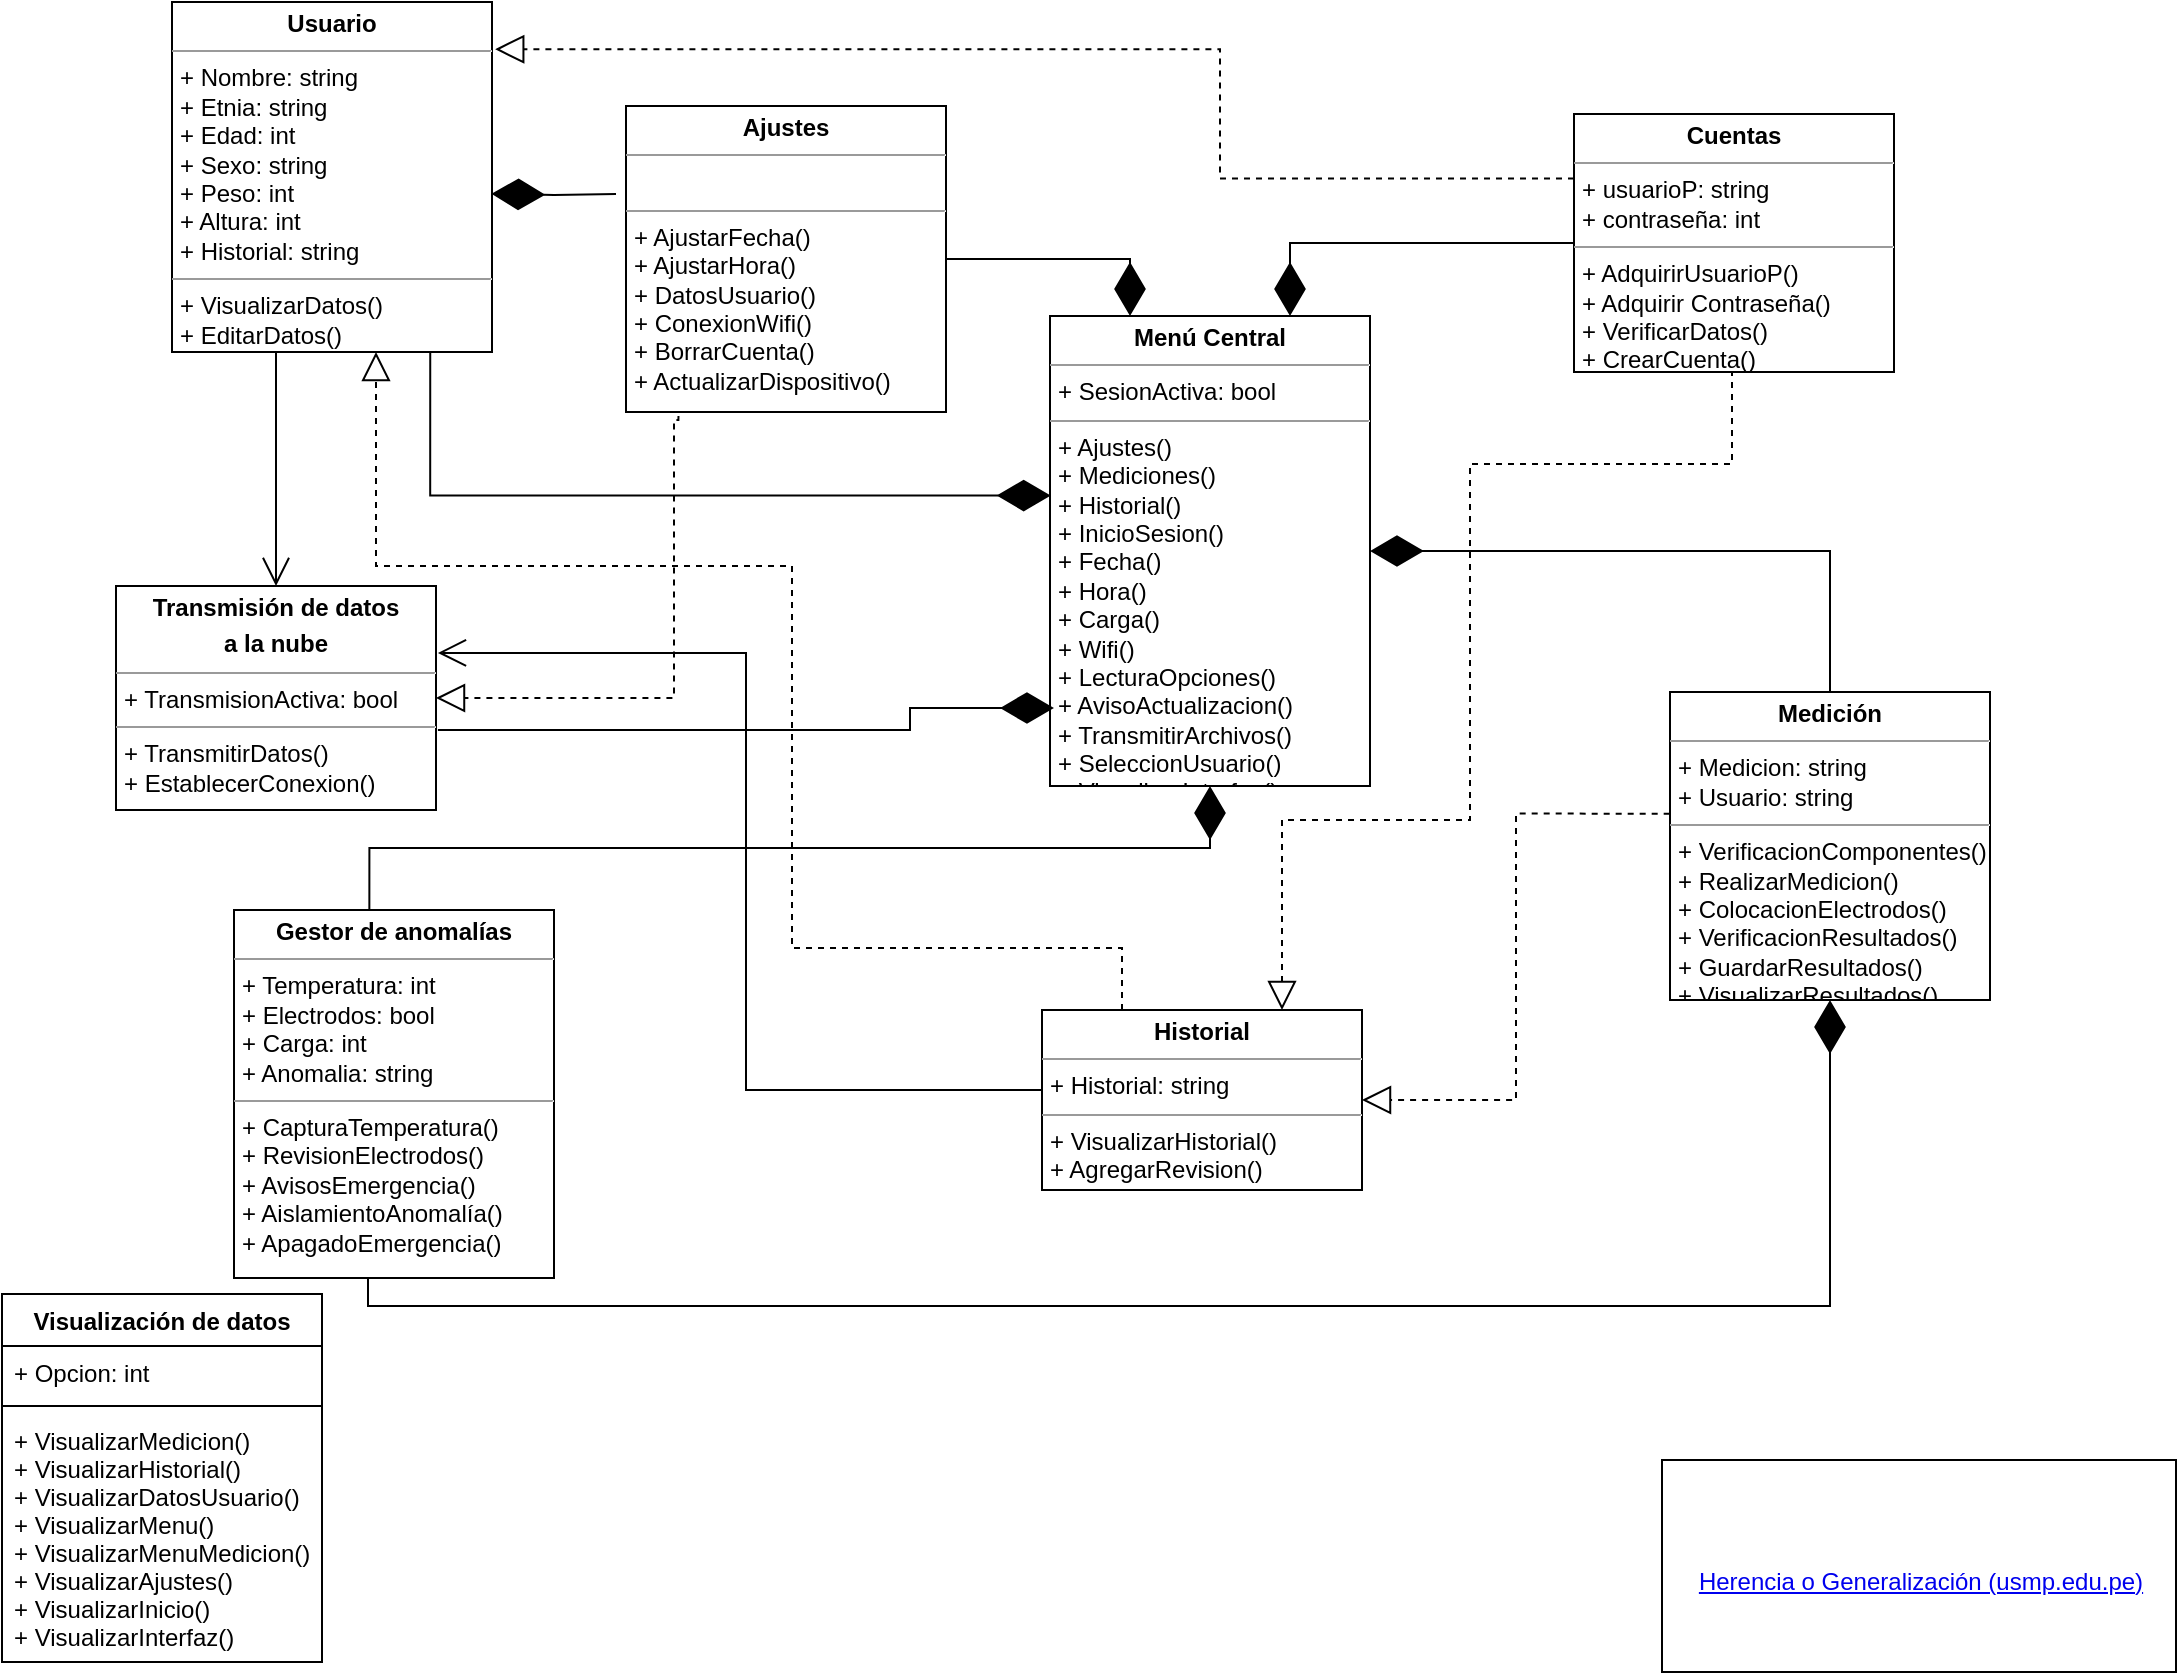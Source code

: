 <mxfile version="15.4.3" type="github">
  <diagram id="XaWv4jqbw5jjv5fujQdN" name="Page-1">
    <mxGraphModel dx="1363" dy="757" grid="0" gridSize="10" guides="1" tooltips="1" connect="1" arrows="1" fold="1" page="1" pageScale="1" pageWidth="1100" pageHeight="850" math="0" shadow="0">
      <root>
        <mxCell id="0" />
        <mxCell id="1" parent="0" />
        <mxCell id="rATwCFPgNsltQCPlsfDQ-27" value="&lt;p style=&quot;margin: 0px ; margin-top: 4px ; text-align: center&quot;&gt;&lt;b&gt;Menú Central&lt;/b&gt;&lt;/p&gt;&lt;hr size=&quot;1&quot;&gt;&lt;p style=&quot;margin: 0px ; margin-left: 4px&quot;&gt;+ SesionActiva: bool&lt;/p&gt;&lt;hr size=&quot;1&quot;&gt;&lt;p style=&quot;margin: 0px ; margin-left: 4px&quot;&gt;+ Ajustes()&lt;/p&gt;&lt;p style=&quot;margin: 0px ; margin-left: 4px&quot;&gt;+ Mediciones()&lt;/p&gt;&lt;p style=&quot;margin: 0px ; margin-left: 4px&quot;&gt;+ Historial()&lt;/p&gt;&lt;p style=&quot;margin: 0px ; margin-left: 4px&quot;&gt;+ InicioSesion()&lt;/p&gt;&lt;p style=&quot;margin: 0px ; margin-left: 4px&quot;&gt;+ Fecha()&lt;/p&gt;&lt;p style=&quot;margin: 0px ; margin-left: 4px&quot;&gt;+ Hora()&lt;/p&gt;&lt;p style=&quot;margin: 0px ; margin-left: 4px&quot;&gt;+ Carga()&lt;/p&gt;&lt;p style=&quot;margin: 0px ; margin-left: 4px&quot;&gt;+ Wifi()&lt;/p&gt;&lt;p style=&quot;margin: 0px ; margin-left: 4px&quot;&gt;+ LecturaOpciones()&lt;/p&gt;&lt;p style=&quot;margin: 0px ; margin-left: 4px&quot;&gt;+ AvisoActualizacion()&lt;/p&gt;&lt;p style=&quot;margin: 0px ; margin-left: 4px&quot;&gt;+ TransmitirArchivos()&lt;/p&gt;&lt;p style=&quot;margin: 0px ; margin-left: 4px&quot;&gt;+ SeleccionUsuario()&lt;/p&gt;&lt;p style=&quot;margin: 0px ; margin-left: 4px&quot;&gt;+ VisualizarInterfaz()&lt;/p&gt;" style="verticalAlign=top;align=left;overflow=fill;fontSize=12;fontFamily=Helvetica;html=1;" parent="1" vertex="1">
          <mxGeometry x="537" y="172" width="160" height="235" as="geometry" />
        </mxCell>
        <mxCell id="FQU3taOWmxpRIaGkPZAU-1" value="&lt;p style=&quot;margin: 0px ; margin-top: 4px ; text-align: center&quot;&gt;&lt;b&gt;Medición&lt;/b&gt;&lt;/p&gt;&lt;hr size=&quot;1&quot;&gt;&lt;p style=&quot;margin: 0px ; margin-left: 4px&quot;&gt;+ Medicion: string&lt;/p&gt;&lt;p style=&quot;margin: 0px ; margin-left: 4px&quot;&gt;+ Usuario: string&lt;/p&gt;&lt;hr size=&quot;1&quot;&gt;&lt;p style=&quot;margin: 0px ; margin-left: 4px&quot;&gt;+ VerificacionComponentes()&lt;/p&gt;&lt;p style=&quot;margin: 0px ; margin-left: 4px&quot;&gt;+ RealizarMedicion()&lt;/p&gt;&lt;p style=&quot;margin: 0px ; margin-left: 4px&quot;&gt;+ ColocacionElectrodos()&lt;/p&gt;&lt;p style=&quot;margin: 0px ; margin-left: 4px&quot;&gt;+ VerificacionResultados()&lt;/p&gt;&lt;p style=&quot;margin: 0px ; margin-left: 4px&quot;&gt;+ GuardarResultados()&lt;/p&gt;&lt;p style=&quot;margin: 0px ; margin-left: 4px&quot;&gt;+ VisualizarResultados()&lt;/p&gt;" style="verticalAlign=top;align=left;overflow=fill;fontSize=12;fontFamily=Helvetica;html=1;" parent="1" vertex="1">
          <mxGeometry x="847" y="360" width="160" height="154" as="geometry" />
        </mxCell>
        <mxCell id="FQU3taOWmxpRIaGkPZAU-2" value="&lt;p style=&quot;margin: 0px ; margin-top: 4px ; text-align: center&quot;&gt;&lt;b&gt;Cuentas&lt;/b&gt;&lt;/p&gt;&lt;hr size=&quot;1&quot;&gt;&lt;p style=&quot;margin: 0px ; margin-left: 4px&quot;&gt;+ usuarioP: string&lt;/p&gt;&lt;p style=&quot;margin: 0px ; margin-left: 4px&quot;&gt;+ contraseña: int&lt;/p&gt;&lt;hr size=&quot;1&quot;&gt;&lt;p style=&quot;margin: 0px ; margin-left: 4px&quot;&gt;+ AdquirirUsuarioP()&lt;/p&gt;&lt;p style=&quot;margin: 0px ; margin-left: 4px&quot;&gt;+ Adquirir Contraseña()&lt;/p&gt;&lt;p style=&quot;margin: 0px ; margin-left: 4px&quot;&gt;+ VerificarDatos()&lt;/p&gt;&lt;p style=&quot;margin: 0px ; margin-left: 4px&quot;&gt;+ CrearCuenta()&lt;/p&gt;" style="verticalAlign=top;align=left;overflow=fill;fontSize=12;fontFamily=Helvetica;html=1;" parent="1" vertex="1">
          <mxGeometry x="799" y="71" width="160" height="129" as="geometry" />
        </mxCell>
        <mxCell id="FQU3taOWmxpRIaGkPZAU-5" value="&lt;p style=&quot;margin: 0px ; margin-top: 4px ; text-align: center&quot;&gt;&lt;b&gt;Ajustes&lt;/b&gt;&lt;/p&gt;&lt;hr size=&quot;1&quot;&gt;&lt;p style=&quot;margin: 0px ; margin-left: 4px&quot;&gt;&lt;br&gt;&lt;/p&gt;&lt;hr size=&quot;1&quot;&gt;&lt;p style=&quot;margin: 0px ; margin-left: 4px&quot;&gt;+ AjustarFecha()&lt;/p&gt;&lt;p style=&quot;margin: 0px ; margin-left: 4px&quot;&gt;+ AjustarHora()&lt;/p&gt;&lt;p style=&quot;margin: 0px ; margin-left: 4px&quot;&gt;+ DatosUsuario()&lt;/p&gt;&lt;p style=&quot;margin: 0px ; margin-left: 4px&quot;&gt;+ ConexionWifi()&lt;/p&gt;&lt;p style=&quot;margin: 0px ; margin-left: 4px&quot;&gt;+ BorrarCuenta()&lt;/p&gt;&lt;p style=&quot;margin: 0px ; margin-left: 4px&quot;&gt;+ ActualizarDispositivo()&lt;/p&gt;" style="verticalAlign=top;align=left;overflow=fill;fontSize=12;fontFamily=Helvetica;html=1;" parent="1" vertex="1">
          <mxGeometry x="325" y="67" width="160" height="153" as="geometry" />
        </mxCell>
        <mxCell id="FQU3taOWmxpRIaGkPZAU-7" value="&lt;p style=&quot;margin: 0px ; margin-top: 4px ; text-align: center&quot;&gt;&lt;b&gt;Usuario&lt;/b&gt;&lt;/p&gt;&lt;hr size=&quot;1&quot;&gt;&lt;p style=&quot;margin: 0px ; margin-left: 4px&quot;&gt;+ Nombre: string&lt;/p&gt;&lt;p style=&quot;margin: 0px ; margin-left: 4px&quot;&gt;+ Etnia: string&lt;/p&gt;&lt;p style=&quot;margin: 0px ; margin-left: 4px&quot;&gt;+ Edad: int&lt;/p&gt;&lt;p style=&quot;margin: 0px ; margin-left: 4px&quot;&gt;+ Sexo: string&lt;/p&gt;&lt;p style=&quot;margin: 0px ; margin-left: 4px&quot;&gt;+ Peso: int&lt;/p&gt;&lt;p style=&quot;margin: 0px ; margin-left: 4px&quot;&gt;+ Altura: int&lt;/p&gt;&lt;p style=&quot;margin: 0px ; margin-left: 4px&quot;&gt;+ Historial: string&lt;/p&gt;&lt;hr size=&quot;1&quot;&gt;&lt;p style=&quot;margin: 0px ; margin-left: 4px&quot;&gt;+ VisualizarDatos()&lt;br&gt;&lt;/p&gt;&lt;p style=&quot;margin: 0px ; margin-left: 4px&quot;&gt;+ EditarDatos()&lt;/p&gt;&lt;p style=&quot;margin: 0px ; margin-left: 4px&quot;&gt;&lt;br&gt;&lt;/p&gt;" style="verticalAlign=top;align=left;overflow=fill;fontSize=12;fontFamily=Helvetica;html=1;" parent="1" vertex="1">
          <mxGeometry x="98" y="15" width="160" height="175" as="geometry" />
        </mxCell>
        <mxCell id="UsCl_k0fAf9GDx7QErYr-1" value="&lt;p style=&quot;margin: 0px ; margin-top: 4px ; text-align: center&quot;&gt;&lt;b&gt;Historial&lt;/b&gt;&lt;/p&gt;&lt;hr size=&quot;1&quot;&gt;&lt;p style=&quot;margin: 0px ; margin-left: 4px&quot;&gt;+ Historial: string&lt;/p&gt;&lt;hr size=&quot;1&quot;&gt;&lt;p style=&quot;margin: 0px ; margin-left: 4px&quot;&gt;+ VisualizarHistorial()&lt;/p&gt;&lt;p style=&quot;margin: 0px ; margin-left: 4px&quot;&gt;+ AgregarRevision()&lt;/p&gt;" style="verticalAlign=top;align=left;overflow=fill;fontSize=12;fontFamily=Helvetica;html=1;" parent="1" vertex="1">
          <mxGeometry x="533" y="519" width="160" height="90" as="geometry" />
        </mxCell>
        <mxCell id="UsCl_k0fAf9GDx7QErYr-2" value="" style="endArrow=block;dashed=1;endFill=0;endSize=12;html=1;rounded=0;edgeStyle=orthogonalEdgeStyle;exitX=-0.001;exitY=0.395;exitDx=0;exitDy=0;entryX=1;entryY=0.5;entryDx=0;entryDy=0;exitPerimeter=0;" parent="1" source="FQU3taOWmxpRIaGkPZAU-1" target="UsCl_k0fAf9GDx7QErYr-1" edge="1">
          <mxGeometry width="160" relative="1" as="geometry">
            <mxPoint x="870" y="467" as="sourcePoint" />
            <mxPoint x="1030" y="467" as="targetPoint" />
          </mxGeometry>
        </mxCell>
        <mxCell id="UsCl_k0fAf9GDx7QErYr-3" value="&lt;p style=&quot;margin: 0px ; margin-top: 4px ; text-align: center&quot;&gt;&lt;b&gt;Gestor de anomalías&lt;/b&gt;&lt;/p&gt;&lt;hr size=&quot;1&quot;&gt;&lt;p style=&quot;margin: 0px ; margin-left: 4px&quot;&gt;+ Temperatura: int&lt;/p&gt;&lt;p style=&quot;margin: 0px ; margin-left: 4px&quot;&gt;+ Electrodos: bool&lt;/p&gt;&lt;p style=&quot;margin: 0px ; margin-left: 4px&quot;&gt;+ Carga: int&lt;/p&gt;&lt;p style=&quot;margin: 0px ; margin-left: 4px&quot;&gt;+ Anomalia: string&lt;/p&gt;&lt;hr size=&quot;1&quot;&gt;&lt;p style=&quot;margin: 0px ; margin-left: 4px&quot;&gt;+ CapturaTemperatura()&lt;/p&gt;&lt;p style=&quot;margin: 0px ; margin-left: 4px&quot;&gt;+ RevisionElectrodos()&lt;/p&gt;&lt;p style=&quot;margin: 0px ; margin-left: 4px&quot;&gt;&lt;span&gt;+ AvisosEmergencia()&lt;/span&gt;&lt;/p&gt;&lt;p style=&quot;margin: 0px ; margin-left: 4px&quot;&gt;&lt;span&gt;+ AislamientoAnomalía()&lt;/span&gt;&lt;/p&gt;&lt;p style=&quot;margin: 0px ; margin-left: 4px&quot;&gt;&lt;span&gt;+ ApagadoEmergencia()&lt;/span&gt;&lt;/p&gt;" style="verticalAlign=top;align=left;overflow=fill;fontSize=12;fontFamily=Helvetica;html=1;" parent="1" vertex="1">
          <mxGeometry x="129" y="469" width="160" height="184" as="geometry" />
        </mxCell>
        <mxCell id="UsCl_k0fAf9GDx7QErYr-5" value="&lt;p style=&quot;margin: 0px ; margin-top: 4px ; text-align: center&quot;&gt;&lt;b&gt;Transmisión de datos&lt;/b&gt;&lt;/p&gt;&lt;p style=&quot;margin: 0px ; margin-top: 4px ; text-align: center&quot;&gt;&lt;b&gt;a la nube&lt;/b&gt;&lt;/p&gt;&lt;hr size=&quot;1&quot;&gt;&lt;p style=&quot;margin: 0px ; margin-left: 4px&quot;&gt;+ TransmisionActiva: bool&lt;/p&gt;&lt;hr size=&quot;1&quot;&gt;&lt;p style=&quot;margin: 0px ; margin-left: 4px&quot;&gt;+ TransmitirDatos()&lt;/p&gt;&lt;p style=&quot;margin: 0px ; margin-left: 4px&quot;&gt;+ EstablecerConexion()&lt;/p&gt;" style="verticalAlign=top;align=left;overflow=fill;fontSize=12;fontFamily=Helvetica;html=1;" parent="1" vertex="1">
          <mxGeometry x="70" y="307" width="160" height="112" as="geometry" />
        </mxCell>
        <mxCell id="UsCl_k0fAf9GDx7QErYr-7" value="&lt;br&gt;&lt;a href=&quot;https://www.usmp.edu.pe/publicaciones/boletin/fia/info67/UML.pdf&quot;&gt;Herencia o Generalización (usmp.edu.pe)&lt;/a&gt;" style="html=1;" parent="1" vertex="1">
          <mxGeometry x="843" y="744" width="257" height="106" as="geometry" />
        </mxCell>
        <mxCell id="UsCl_k0fAf9GDx7QErYr-11" value="" style="endArrow=open;endFill=1;endSize=12;html=1;rounded=0;edgeStyle=orthogonalEdgeStyle;entryX=0.5;entryY=0;entryDx=0;entryDy=0;" parent="1" target="UsCl_k0fAf9GDx7QErYr-5" edge="1">
          <mxGeometry width="160" relative="1" as="geometry">
            <mxPoint x="150" y="190" as="sourcePoint" />
            <mxPoint x="374" y="348" as="targetPoint" />
            <Array as="points">
              <mxPoint x="150" y="190" />
            </Array>
          </mxGeometry>
        </mxCell>
        <mxCell id="UsCl_k0fAf9GDx7QErYr-12" value="" style="endArrow=diamondThin;endFill=1;endSize=24;html=1;rounded=0;edgeStyle=orthogonalEdgeStyle;entryX=0.75;entryY=0;entryDx=0;entryDy=0;exitX=0;exitY=0.5;exitDx=0;exitDy=0;" parent="1" source="FQU3taOWmxpRIaGkPZAU-2" target="rATwCFPgNsltQCPlsfDQ-27" edge="1">
          <mxGeometry width="160" relative="1" as="geometry">
            <mxPoint x="460" y="109" as="sourcePoint" />
            <mxPoint x="620" y="109" as="targetPoint" />
          </mxGeometry>
        </mxCell>
        <mxCell id="UsCl_k0fAf9GDx7QErYr-13" value="" style="endArrow=open;endFill=1;endSize=12;html=1;rounded=0;edgeStyle=orthogonalEdgeStyle;exitX=0;exitY=0.5;exitDx=0;exitDy=0;entryX=1.006;entryY=0.299;entryDx=0;entryDy=0;entryPerimeter=0;" parent="1" source="UsCl_k0fAf9GDx7QErYr-1" target="UsCl_k0fAf9GDx7QErYr-5" edge="1">
          <mxGeometry width="160" relative="1" as="geometry">
            <mxPoint x="418" y="461" as="sourcePoint" />
            <mxPoint x="258" y="341" as="targetPoint" />
            <Array as="points">
              <mxPoint x="533" y="559" />
              <mxPoint x="385" y="559" />
              <mxPoint x="385" y="341" />
            </Array>
          </mxGeometry>
        </mxCell>
        <mxCell id="UsCl_k0fAf9GDx7QErYr-14" value="" style="endArrow=diamondThin;endFill=1;endSize=24;html=1;rounded=0;edgeStyle=orthogonalEdgeStyle;exitX=0.5;exitY=0;exitDx=0;exitDy=0;entryX=1;entryY=0.5;entryDx=0;entryDy=0;" parent="1" source="FQU3taOWmxpRIaGkPZAU-1" target="rATwCFPgNsltQCPlsfDQ-27" edge="1">
          <mxGeometry width="160" relative="1" as="geometry">
            <mxPoint x="792" y="271" as="sourcePoint" />
            <mxPoint x="952" y="271" as="targetPoint" />
          </mxGeometry>
        </mxCell>
        <mxCell id="UsCl_k0fAf9GDx7QErYr-15" value="" style="endArrow=diamondThin;endFill=1;endSize=24;html=1;rounded=0;edgeStyle=orthogonalEdgeStyle;exitX=1;exitY=0.5;exitDx=0;exitDy=0;entryX=0.25;entryY=0;entryDx=0;entryDy=0;" parent="1" source="FQU3taOWmxpRIaGkPZAU-5" target="rATwCFPgNsltQCPlsfDQ-27" edge="1">
          <mxGeometry width="160" relative="1" as="geometry">
            <mxPoint x="504" y="121" as="sourcePoint" />
            <mxPoint x="664" y="121" as="targetPoint" />
          </mxGeometry>
        </mxCell>
        <mxCell id="UsCl_k0fAf9GDx7QErYr-16" value="" style="endArrow=block;dashed=1;endFill=0;endSize=12;html=1;rounded=0;edgeStyle=orthogonalEdgeStyle;exitX=0.25;exitY=0;exitDx=0;exitDy=0;" parent="1" source="UsCl_k0fAf9GDx7QErYr-1" edge="1">
          <mxGeometry width="160" relative="1" as="geometry">
            <mxPoint x="427" y="451" as="sourcePoint" />
            <mxPoint x="200" y="190" as="targetPoint" />
            <Array as="points">
              <mxPoint x="573" y="488" />
              <mxPoint x="408" y="488" />
              <mxPoint x="408" y="297" />
              <mxPoint x="200" y="297" />
              <mxPoint x="200" y="190" />
            </Array>
          </mxGeometry>
        </mxCell>
        <mxCell id="UsCl_k0fAf9GDx7QErYr-17" value="" style="endArrow=diamondThin;endFill=1;endSize=24;html=1;rounded=0;edgeStyle=orthogonalEdgeStyle;entryX=0.998;entryY=0.548;entryDx=0;entryDy=0;entryPerimeter=0;" parent="1" target="FQU3taOWmxpRIaGkPZAU-7" edge="1">
          <mxGeometry width="160" relative="1" as="geometry">
            <mxPoint x="320" y="111" as="sourcePoint" />
            <mxPoint x="455" y="232" as="targetPoint" />
          </mxGeometry>
        </mxCell>
        <mxCell id="UsCl_k0fAf9GDx7QErYr-18" value="" style="endArrow=diamondThin;endFill=1;endSize=24;html=1;rounded=0;edgeStyle=orthogonalEdgeStyle;exitX=0.423;exitY=0.001;exitDx=0;exitDy=0;exitPerimeter=0;" parent="1" source="UsCl_k0fAf9GDx7QErYr-3" target="rATwCFPgNsltQCPlsfDQ-27" edge="1">
          <mxGeometry width="160" relative="1" as="geometry">
            <mxPoint x="190" y="456" as="sourcePoint" />
            <mxPoint x="350" y="456" as="targetPoint" />
          </mxGeometry>
        </mxCell>
        <mxCell id="UsCl_k0fAf9GDx7QErYr-19" value="" style="endArrow=diamondThin;endFill=1;endSize=24;html=1;rounded=0;edgeStyle=orthogonalEdgeStyle;exitX=0.5;exitY=1;exitDx=0;exitDy=0;entryX=0.5;entryY=1;entryDx=0;entryDy=0;" parent="1" source="UsCl_k0fAf9GDx7QErYr-3" target="FQU3taOWmxpRIaGkPZAU-1" edge="1">
          <mxGeometry width="160" relative="1" as="geometry">
            <mxPoint x="316" y="679" as="sourcePoint" />
            <mxPoint x="476" y="679" as="targetPoint" />
            <Array as="points">
              <mxPoint x="196" y="653" />
              <mxPoint x="196" y="667" />
              <mxPoint x="927" y="667" />
            </Array>
          </mxGeometry>
        </mxCell>
        <mxCell id="UsCl_k0fAf9GDx7QErYr-21" value="" style="endArrow=diamondThin;endFill=1;endSize=24;html=1;rounded=0;edgeStyle=orthogonalEdgeStyle;exitX=1.006;exitY=0.643;exitDx=0;exitDy=0;exitPerimeter=0;" parent="1" source="UsCl_k0fAf9GDx7QErYr-5" edge="1">
          <mxGeometry width="160" relative="1" as="geometry">
            <mxPoint x="252" y="379" as="sourcePoint" />
            <mxPoint x="512" y="368" as="targetPoint" />
            <Array as="points">
              <mxPoint x="467" y="379" />
              <mxPoint x="467" y="368" />
              <mxPoint x="537" y="368" />
            </Array>
          </mxGeometry>
        </mxCell>
        <mxCell id="UsCl_k0fAf9GDx7QErYr-22" value="" style="endArrow=block;dashed=1;endFill=0;endSize=12;html=1;rounded=0;edgeStyle=orthogonalEdgeStyle;entryX=0.75;entryY=0;entryDx=0;entryDy=0;exitX=0.5;exitY=1;exitDx=0;exitDy=0;" parent="1" source="FQU3taOWmxpRIaGkPZAU-2" target="UsCl_k0fAf9GDx7QErYr-1" edge="1">
          <mxGeometry width="160" relative="1" as="geometry">
            <mxPoint x="772" y="214" as="sourcePoint" />
            <mxPoint x="932" y="214" as="targetPoint" />
            <Array as="points">
              <mxPoint x="878" y="200" />
              <mxPoint x="878" y="246" />
              <mxPoint x="747" y="246" />
              <mxPoint x="747" y="424" />
              <mxPoint x="653" y="424" />
            </Array>
          </mxGeometry>
        </mxCell>
        <mxCell id="UsCl_k0fAf9GDx7QErYr-23" value="" style="endArrow=diamondThin;endFill=1;endSize=24;html=1;rounded=0;edgeStyle=orthogonalEdgeStyle;entryX=0.002;entryY=0.382;entryDx=0;entryDy=0;exitX=0.807;exitY=1.003;exitDx=0;exitDy=0;exitPerimeter=0;entryPerimeter=0;" parent="1" source="FQU3taOWmxpRIaGkPZAU-7" target="rATwCFPgNsltQCPlsfDQ-27" edge="1">
          <mxGeometry width="160" relative="1" as="geometry">
            <mxPoint x="309" y="265" as="sourcePoint" />
            <mxPoint x="469" y="265" as="targetPoint" />
          </mxGeometry>
        </mxCell>
        <mxCell id="TrbFySvaYp1iPtcqmOaU-1" value="Visualización de datos" style="swimlane;fontStyle=1;align=center;verticalAlign=top;childLayout=stackLayout;horizontal=1;startSize=26;horizontalStack=0;resizeParent=1;resizeParentMax=0;resizeLast=0;collapsible=1;marginBottom=0;" parent="1" vertex="1">
          <mxGeometry x="13" y="661" width="160" height="184" as="geometry" />
        </mxCell>
        <mxCell id="TrbFySvaYp1iPtcqmOaU-2" value="+ Opcion: int" style="text;strokeColor=none;fillColor=none;align=left;verticalAlign=top;spacingLeft=4;spacingRight=4;overflow=hidden;rotatable=0;points=[[0,0.5],[1,0.5]];portConstraint=eastwest;" parent="TrbFySvaYp1iPtcqmOaU-1" vertex="1">
          <mxGeometry y="26" width="160" height="26" as="geometry" />
        </mxCell>
        <mxCell id="TrbFySvaYp1iPtcqmOaU-3" value="" style="line;strokeWidth=1;fillColor=none;align=left;verticalAlign=middle;spacingTop=-1;spacingLeft=3;spacingRight=3;rotatable=0;labelPosition=right;points=[];portConstraint=eastwest;" parent="TrbFySvaYp1iPtcqmOaU-1" vertex="1">
          <mxGeometry y="52" width="160" height="8" as="geometry" />
        </mxCell>
        <mxCell id="TrbFySvaYp1iPtcqmOaU-4" value="+ VisualizarMedicion()&#xa;+ VisualizarHistorial()&#xa;+ VisualizarDatosUsuario()&#xa;+ VisualizarMenu()&#xa;+ VisualizarMenuMedicion()&#xa;+ VisualizarAjustes()&#xa;+ VisualizarInicio()&#xa;+ VisualizarInterfaz()" style="text;strokeColor=none;fillColor=none;align=left;verticalAlign=top;spacingLeft=4;spacingRight=4;overflow=hidden;rotatable=0;points=[[0,0.5],[1,0.5]];portConstraint=eastwest;" parent="TrbFySvaYp1iPtcqmOaU-1" vertex="1">
          <mxGeometry y="60" width="160" height="124" as="geometry" />
        </mxCell>
        <mxCell id="bt9QRlXM0MGIMex--013-1" value="" style="endArrow=block;dashed=1;endFill=0;endSize=12;html=1;rounded=0;edgeStyle=orthogonalEdgeStyle;exitX=0;exitY=0.25;exitDx=0;exitDy=0;entryX=1.01;entryY=0.135;entryDx=0;entryDy=0;entryPerimeter=0;" edge="1" parent="1" source="FQU3taOWmxpRIaGkPZAU-2" target="FQU3taOWmxpRIaGkPZAU-7">
          <mxGeometry width="160" relative="1" as="geometry">
            <mxPoint x="540" y="52" as="sourcePoint" />
            <mxPoint x="700" y="52" as="targetPoint" />
            <Array as="points">
              <mxPoint x="622" y="103" />
              <mxPoint x="622" y="39" />
            </Array>
          </mxGeometry>
        </mxCell>
        <mxCell id="bt9QRlXM0MGIMex--013-2" value="" style="endArrow=block;dashed=1;endFill=0;endSize=12;html=1;rounded=0;edgeStyle=orthogonalEdgeStyle;exitX=0.164;exitY=1.013;exitDx=0;exitDy=0;exitPerimeter=0;entryX=1;entryY=0.5;entryDx=0;entryDy=0;" edge="1" parent="1" source="FQU3taOWmxpRIaGkPZAU-5" target="UsCl_k0fAf9GDx7QErYr-5">
          <mxGeometry width="160" relative="1" as="geometry">
            <mxPoint x="306" y="284" as="sourcePoint" />
            <mxPoint x="466" y="284" as="targetPoint" />
            <Array as="points">
              <mxPoint x="351" y="224" />
              <mxPoint x="349" y="224" />
              <mxPoint x="349" y="363" />
            </Array>
          </mxGeometry>
        </mxCell>
      </root>
    </mxGraphModel>
  </diagram>
</mxfile>
